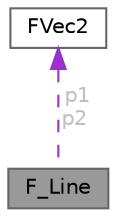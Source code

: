 digraph "F_Line"
{
 // LATEX_PDF_SIZE
  bgcolor="transparent";
  edge [fontname=Helvetica,fontsize=10,labelfontname=Helvetica,labelfontsize=10];
  node [fontname=Helvetica,fontsize=10,shape=box,height=0.2,width=0.4];
  Node1 [id="Node000001",label="F_Line",height=0.2,width=0.4,color="gray40", fillcolor="grey60", style="filled", fontcolor="black",tooltip="线段类"];
  Node2 -> Node1 [id="edge1_Node000001_Node000002",dir="back",color="darkorchid3",style="dashed",tooltip=" ",label=" p1\np2",fontcolor="grey" ];
  Node2 [id="Node000002",label="FVec2",height=0.2,width=0.4,color="gray40", fillcolor="white", style="filled",URL="$class_f_vec2.html",tooltip="自定义二维向量类"];
}
